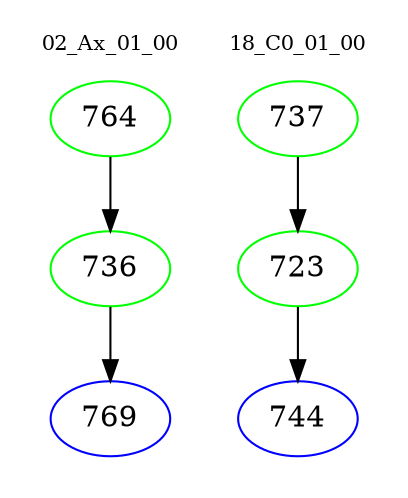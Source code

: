 digraph{
subgraph cluster_0 {
color = white
label = "02_Ax_01_00";
fontsize=10;
T0_764 [label="764", color="green"]
T0_764 -> T0_736 [color="black"]
T0_736 [label="736", color="green"]
T0_736 -> T0_769 [color="black"]
T0_769 [label="769", color="blue"]
}
subgraph cluster_1 {
color = white
label = "18_C0_01_00";
fontsize=10;
T1_737 [label="737", color="green"]
T1_737 -> T1_723 [color="black"]
T1_723 [label="723", color="green"]
T1_723 -> T1_744 [color="black"]
T1_744 [label="744", color="blue"]
}
}

